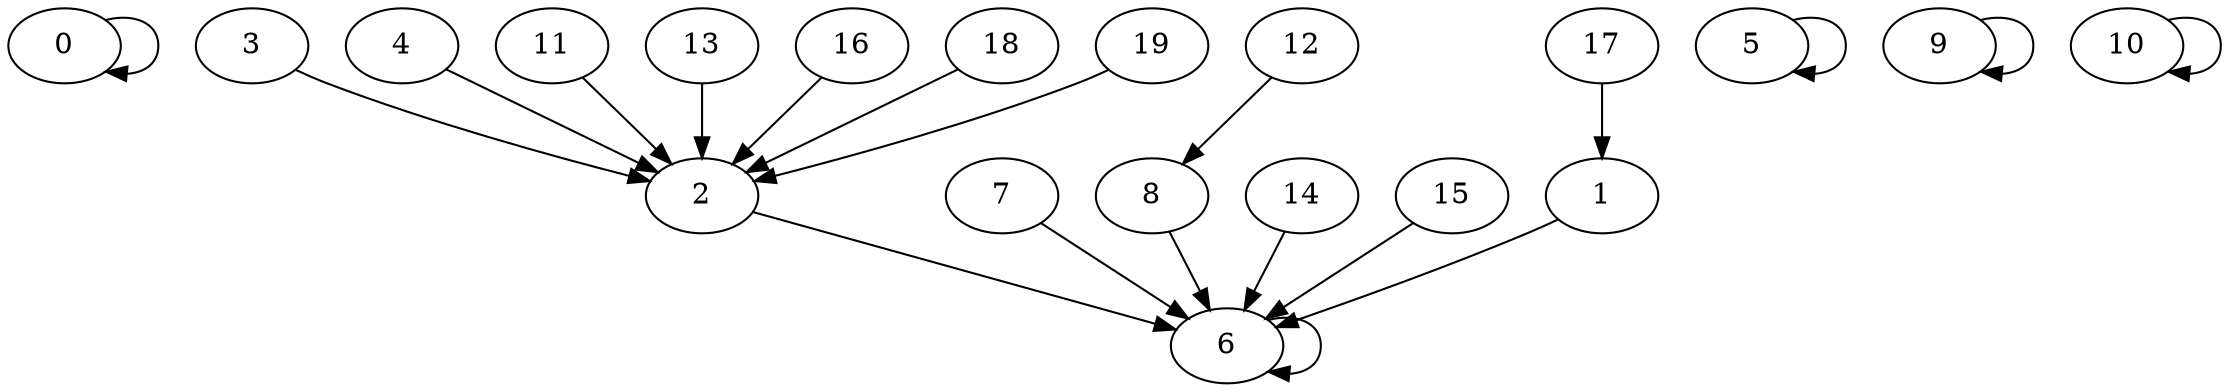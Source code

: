 digraph { 
	0->0
	1->6
	2->6
	3->2
	4->2
	5->5
	6->6
	7->6
	8->6
	9->9
	10->10
	11->2
	12->8
	13->2
	14->6
	15->6
	16->2
	17->1
	18->2
	19->2
} 